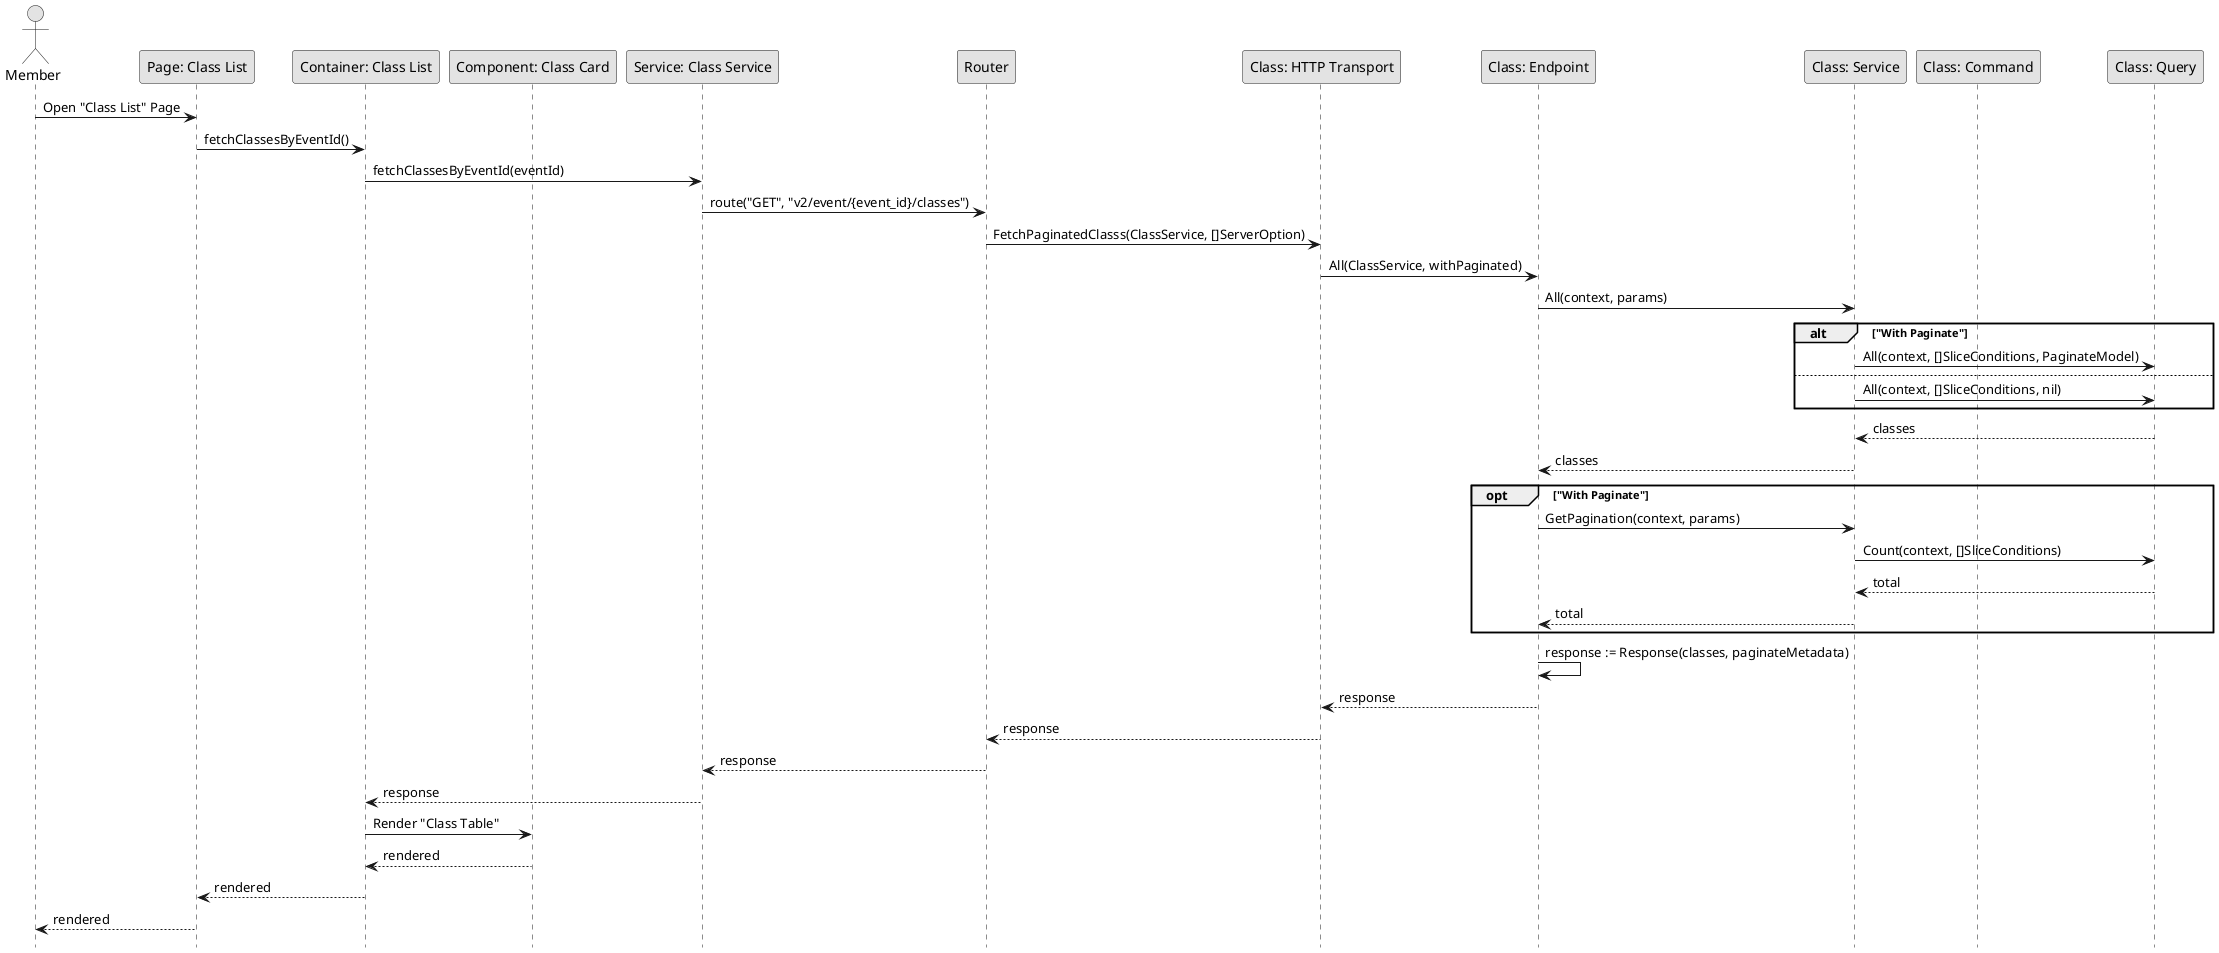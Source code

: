 @startuml GetClass_Member

skinparam Monochrome true
skinparam Shadowing false
hide footbox

actor Member
participant "Page: Class List" as ClassListPage
participant "Container: Class List" as ClassListContainer
participant "Component: Class Card" as ClassCard
participant "Service: Class Service" as FEClassService
participant "Router" as Router
participant "Class: HTTP Transport" as ClassHTTPTransport
participant "Class: Endpoint" as ClassEndpoint
participant "Class: Service" as ClassService
participant "Class: Command" as ClassCommand
participant "Class: Query" as ClassQuery

Member->ClassListPage: Open "Class List" Page
ClassListPage->ClassListContainer: fetchClassesByEventId()
ClassListContainer->FEClassService: fetchClassesByEventId(eventId)
FEClassService->Router: route("GET", "v2/event/{event_id}/classes")
Router->ClassHTTPTransport: FetchPaginatedClasss(ClassService, []ServerOption)
ClassHTTPTransport->ClassEndpoint: All(ClassService, withPaginated)
ClassEndpoint->ClassService: All(context, params)

alt "With Paginate"
    ClassService->ClassQuery: All(context, []SliceConditions, PaginateModel)
else
    ClassService->ClassQuery: All(context, []SliceConditions, nil)
end
ClassQuery-->ClassService: classes
ClassService-->ClassEndpoint: classes

opt "With Paginate"
    ClassEndpoint->ClassService: GetPagination(context, params)
    ClassService->ClassQuery: Count(context, []SliceConditions)
    ClassQuery-->ClassService: total
    ClassService-->ClassEndpoint: total
end

ClassEndpoint->ClassEndpoint: response := Response(classes, paginateMetadata)
ClassEndpoint-->ClassHTTPTransport: response
ClassHTTPTransport-->Router: response
Router-->FEClassService: response
FEClassService-->ClassListContainer: response
ClassListContainer->ClassCard: Render "Class Table"
ClassCard-->ClassListContainer: rendered
ClassListContainer-->ClassListPage: rendered
ClassListPage-->Member: rendered

@enduml